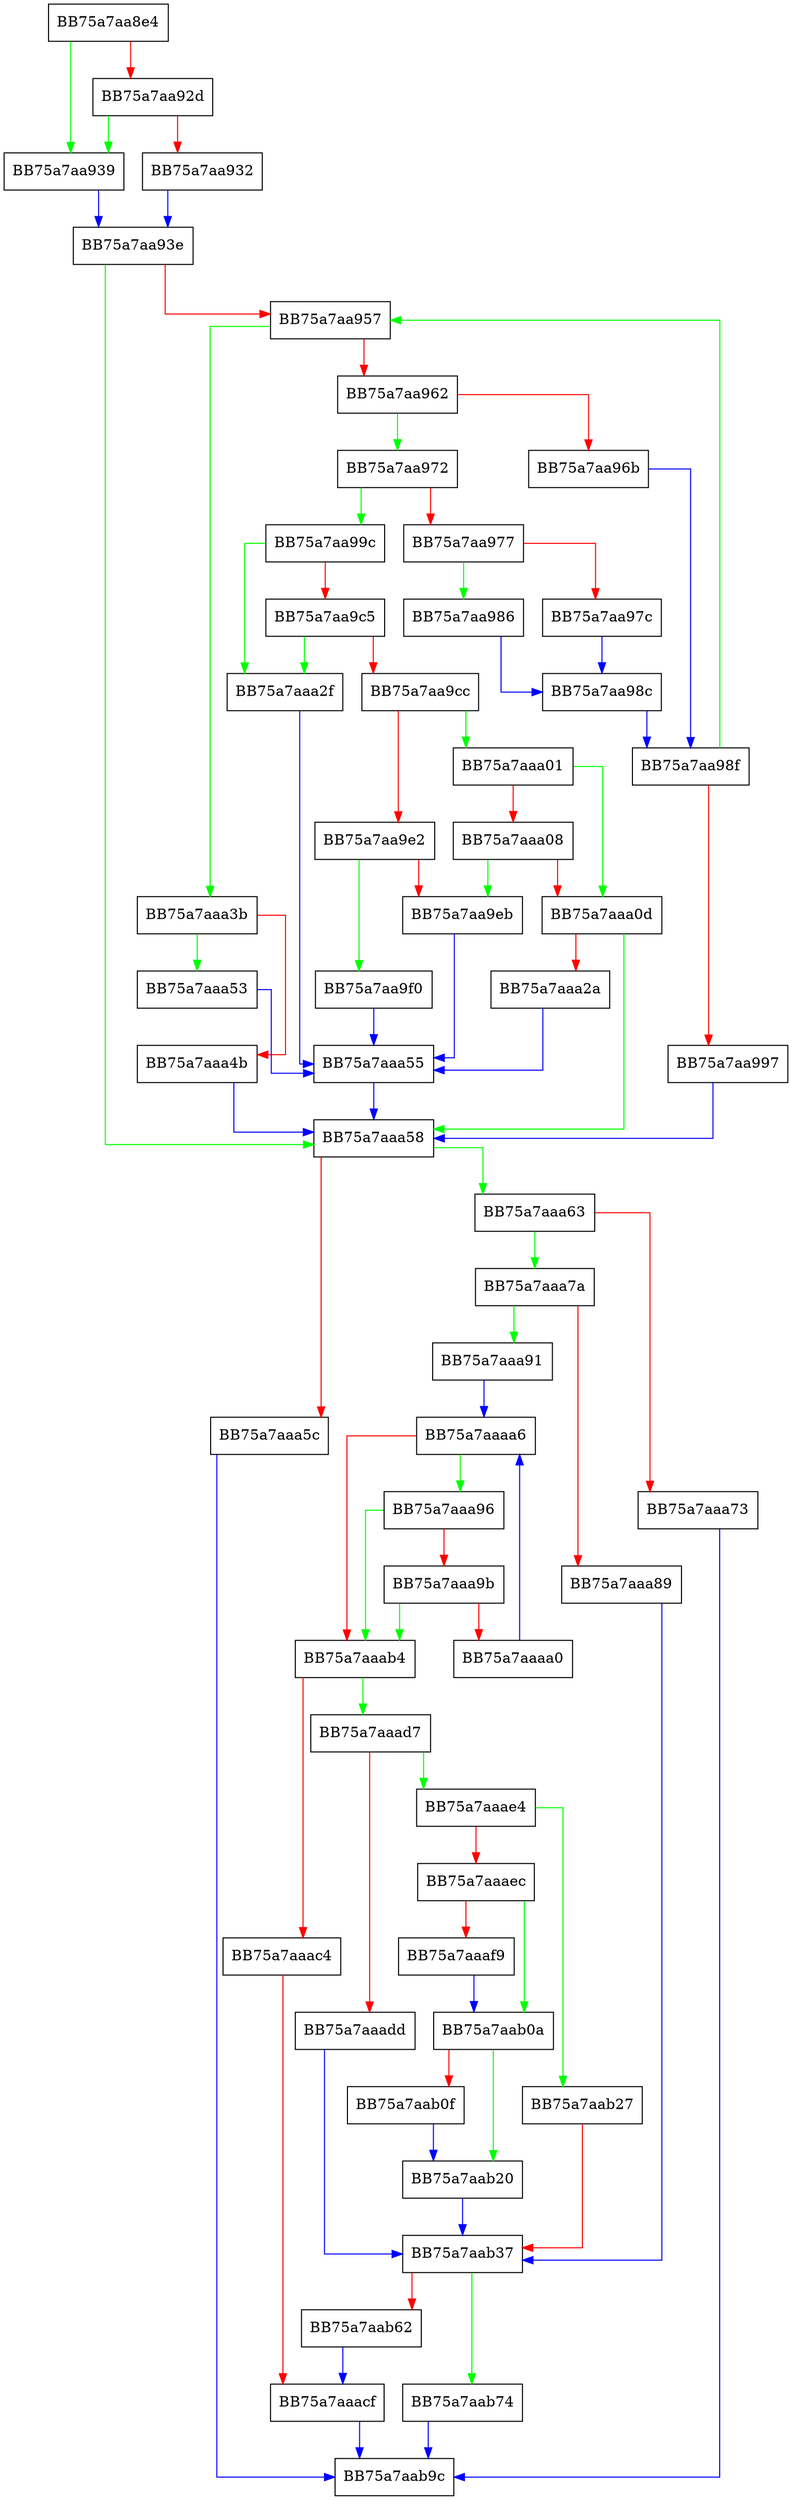 digraph translate_ansi_or_utf8_nolock {
  node [shape="box"];
  graph [splines=ortho];
  BB75a7aa8e4 -> BB75a7aa939 [color="green"];
  BB75a7aa8e4 -> BB75a7aa92d [color="red"];
  BB75a7aa92d -> BB75a7aa939 [color="green"];
  BB75a7aa92d -> BB75a7aa932 [color="red"];
  BB75a7aa932 -> BB75a7aa93e [color="blue"];
  BB75a7aa939 -> BB75a7aa93e [color="blue"];
  BB75a7aa93e -> BB75a7aaa58 [color="green"];
  BB75a7aa93e -> BB75a7aa957 [color="red"];
  BB75a7aa957 -> BB75a7aaa3b [color="green"];
  BB75a7aa957 -> BB75a7aa962 [color="red"];
  BB75a7aa962 -> BB75a7aa972 [color="green"];
  BB75a7aa962 -> BB75a7aa96b [color="red"];
  BB75a7aa96b -> BB75a7aa98f [color="blue"];
  BB75a7aa972 -> BB75a7aa99c [color="green"];
  BB75a7aa972 -> BB75a7aa977 [color="red"];
  BB75a7aa977 -> BB75a7aa986 [color="green"];
  BB75a7aa977 -> BB75a7aa97c [color="red"];
  BB75a7aa97c -> BB75a7aa98c [color="blue"];
  BB75a7aa986 -> BB75a7aa98c [color="blue"];
  BB75a7aa98c -> BB75a7aa98f [color="blue"];
  BB75a7aa98f -> BB75a7aa957 [color="green"];
  BB75a7aa98f -> BB75a7aa997 [color="red"];
  BB75a7aa997 -> BB75a7aaa58 [color="blue"];
  BB75a7aa99c -> BB75a7aaa2f [color="green"];
  BB75a7aa99c -> BB75a7aa9c5 [color="red"];
  BB75a7aa9c5 -> BB75a7aaa2f [color="green"];
  BB75a7aa9c5 -> BB75a7aa9cc [color="red"];
  BB75a7aa9cc -> BB75a7aaa01 [color="green"];
  BB75a7aa9cc -> BB75a7aa9e2 [color="red"];
  BB75a7aa9e2 -> BB75a7aa9f0 [color="green"];
  BB75a7aa9e2 -> BB75a7aa9eb [color="red"];
  BB75a7aa9eb -> BB75a7aaa55 [color="blue"];
  BB75a7aa9f0 -> BB75a7aaa55 [color="blue"];
  BB75a7aaa01 -> BB75a7aaa0d [color="green"];
  BB75a7aaa01 -> BB75a7aaa08 [color="red"];
  BB75a7aaa08 -> BB75a7aa9eb [color="green"];
  BB75a7aaa08 -> BB75a7aaa0d [color="red"];
  BB75a7aaa0d -> BB75a7aaa58 [color="green"];
  BB75a7aaa0d -> BB75a7aaa2a [color="red"];
  BB75a7aaa2a -> BB75a7aaa55 [color="blue"];
  BB75a7aaa2f -> BB75a7aaa55 [color="blue"];
  BB75a7aaa3b -> BB75a7aaa53 [color="green"];
  BB75a7aaa3b -> BB75a7aaa4b [color="red"];
  BB75a7aaa4b -> BB75a7aaa58 [color="blue"];
  BB75a7aaa53 -> BB75a7aaa55 [color="blue"];
  BB75a7aaa55 -> BB75a7aaa58 [color="blue"];
  BB75a7aaa58 -> BB75a7aaa63 [color="green"];
  BB75a7aaa58 -> BB75a7aaa5c [color="red"];
  BB75a7aaa5c -> BB75a7aab9c [color="blue"];
  BB75a7aaa63 -> BB75a7aaa7a [color="green"];
  BB75a7aaa63 -> BB75a7aaa73 [color="red"];
  BB75a7aaa73 -> BB75a7aab9c [color="blue"];
  BB75a7aaa7a -> BB75a7aaa91 [color="green"];
  BB75a7aaa7a -> BB75a7aaa89 [color="red"];
  BB75a7aaa89 -> BB75a7aab37 [color="blue"];
  BB75a7aaa91 -> BB75a7aaaa6 [color="blue"];
  BB75a7aaa96 -> BB75a7aaab4 [color="green"];
  BB75a7aaa96 -> BB75a7aaa9b [color="red"];
  BB75a7aaa9b -> BB75a7aaab4 [color="green"];
  BB75a7aaa9b -> BB75a7aaaa0 [color="red"];
  BB75a7aaaa0 -> BB75a7aaaa6 [color="blue"];
  BB75a7aaaa6 -> BB75a7aaa96 [color="green"];
  BB75a7aaaa6 -> BB75a7aaab4 [color="red"];
  BB75a7aaab4 -> BB75a7aaad7 [color="green"];
  BB75a7aaab4 -> BB75a7aaac4 [color="red"];
  BB75a7aaac4 -> BB75a7aaacf [color="red"];
  BB75a7aaacf -> BB75a7aab9c [color="blue"];
  BB75a7aaad7 -> BB75a7aaae4 [color="green"];
  BB75a7aaad7 -> BB75a7aaadd [color="red"];
  BB75a7aaadd -> BB75a7aab37 [color="blue"];
  BB75a7aaae4 -> BB75a7aab27 [color="green"];
  BB75a7aaae4 -> BB75a7aaaec [color="red"];
  BB75a7aaaec -> BB75a7aab0a [color="green"];
  BB75a7aaaec -> BB75a7aaaf9 [color="red"];
  BB75a7aaaf9 -> BB75a7aab0a [color="blue"];
  BB75a7aab0a -> BB75a7aab20 [color="green"];
  BB75a7aab0a -> BB75a7aab0f [color="red"];
  BB75a7aab0f -> BB75a7aab20 [color="blue"];
  BB75a7aab20 -> BB75a7aab37 [color="blue"];
  BB75a7aab27 -> BB75a7aab37 [color="red"];
  BB75a7aab37 -> BB75a7aab74 [color="green"];
  BB75a7aab37 -> BB75a7aab62 [color="red"];
  BB75a7aab62 -> BB75a7aaacf [color="blue"];
  BB75a7aab74 -> BB75a7aab9c [color="blue"];
}